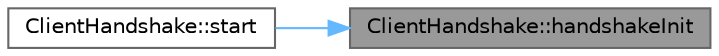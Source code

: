 digraph "ClientHandshake::handshakeInit"
{
 // INTERACTIVE_SVG=YES
 // LATEX_PDF_SIZE
  bgcolor="transparent";
  edge [fontname=Helvetica,fontsize=10,labelfontname=Helvetica,labelfontsize=10];
  node [fontname=Helvetica,fontsize=10,shape=box,height=0.2,width=0.4];
  rankdir="RL";
  Node1 [id="Node000001",label="ClientHandshake::handshakeInit",height=0.2,width=0.4,color="gray40", fillcolor="grey60", style="filled", fontcolor="black",tooltip=" "];
  Node1 -> Node2 [id="edge2_Node000001_Node000002",dir="back",color="steelblue1",style="solid",tooltip=" "];
  Node2 [id="Node000002",label="ClientHandshake::start",height=0.2,width=0.4,color="grey40", fillcolor="white", style="filled",URL="$d5/d39/a00676_a718dc99be28497d155a2f1f751368d38.html#a718dc99be28497d155a2f1f751368d38",tooltip=" "];
}

